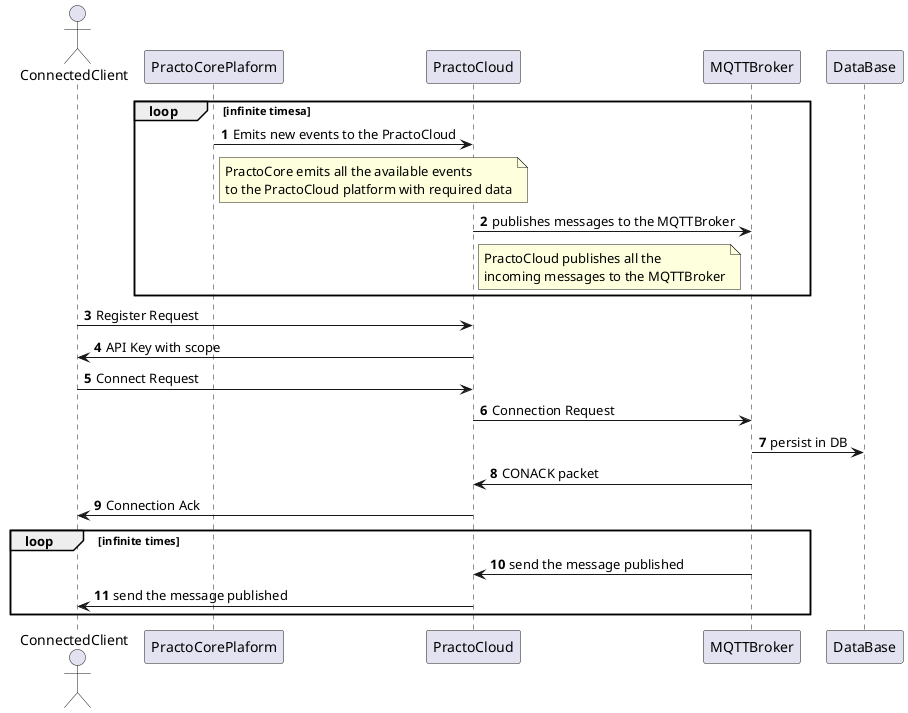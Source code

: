 @startuml
'https://plantuml.com/sequence-diagram

autonumber

actor ConnectedClient as Client
participant PractoCorePlaform as Core
participant PractoCloud as PC
participant MQTTBroker as MB
participant DataBase as DB


loop infinite timesa
    Core -> PC: Emits new events to the PractoCloud
    note right of Core
        PractoCore emits all the available events
        to the PractoCloud platform with required data
    end note

    PC -> MB: publishes messages to the MQTTBroker
    note right of PC
        PractoCloud publishes all the
        incoming messages to the MQTTBroker
    end note
end loop

Client -> PC: Register Request
PC -> Client: API Key with scope

Client -> PC: Connect Request
PC -> MB: Connection Request
MB -> DB: persist in DB
MB -> PC: CONACK packet

PC -> Client: Connection Ack

loop infinite times
    MB -> PC: send the message published
    PC -> Client: send the message published
end loop
@enduml